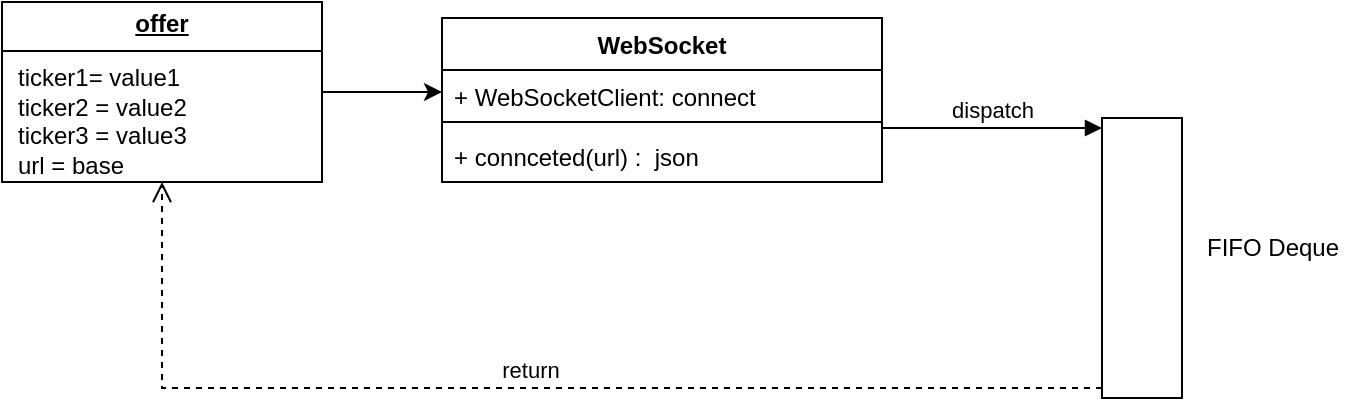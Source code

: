 <mxfile version="24.0.7" type="github">
  <diagram name="Страница — 1" id="JtM6uB0unskAzGngEs7I">
    <mxGraphModel dx="1150" dy="500" grid="1" gridSize="10" guides="1" tooltips="1" connect="1" arrows="1" fold="1" page="1" pageScale="1" pageWidth="827" pageHeight="1169" math="0" shadow="0">
      <root>
        <mxCell id="0" />
        <mxCell id="1" parent="0" />
        <mxCell id="FjcuFBx3egg0DCj6jFls-5" value="WebSocket" style="swimlane;fontStyle=1;align=center;verticalAlign=top;childLayout=stackLayout;horizontal=1;startSize=26;horizontalStack=0;resizeParent=1;resizeParentMax=0;resizeLast=0;collapsible=1;marginBottom=0;whiteSpace=wrap;html=1;" vertex="1" parent="1">
          <mxGeometry x="294" y="78" width="220" height="82" as="geometry" />
        </mxCell>
        <mxCell id="FjcuFBx3egg0DCj6jFls-6" value="+ WebSocketClient: connect" style="text;strokeColor=none;fillColor=none;align=left;verticalAlign=top;spacingLeft=4;spacingRight=4;overflow=hidden;rotatable=0;points=[[0,0.5],[1,0.5]];portConstraint=eastwest;whiteSpace=wrap;html=1;" vertex="1" parent="FjcuFBx3egg0DCj6jFls-5">
          <mxGeometry y="26" width="220" height="22" as="geometry" />
        </mxCell>
        <mxCell id="FjcuFBx3egg0DCj6jFls-7" value="" style="line;strokeWidth=1;fillColor=none;align=left;verticalAlign=middle;spacingTop=-1;spacingLeft=3;spacingRight=3;rotatable=0;labelPosition=right;points=[];portConstraint=eastwest;strokeColor=inherit;" vertex="1" parent="FjcuFBx3egg0DCj6jFls-5">
          <mxGeometry y="48" width="220" height="8" as="geometry" />
        </mxCell>
        <mxCell id="FjcuFBx3egg0DCj6jFls-8" value="+ connceted(url) :&amp;nbsp; json" style="text;strokeColor=none;fillColor=none;align=left;verticalAlign=top;spacingLeft=4;spacingRight=4;overflow=hidden;rotatable=0;points=[[0,0.5],[1,0.5]];portConstraint=eastwest;whiteSpace=wrap;html=1;" vertex="1" parent="FjcuFBx3egg0DCj6jFls-5">
          <mxGeometry y="56" width="220" height="26" as="geometry" />
        </mxCell>
        <mxCell id="FjcuFBx3egg0DCj6jFls-9" value="" style="html=1;points=[[0,0,0,0,5],[0,1,0,0,-5],[1,0,0,0,5],[1,1,0,0,-5]];perimeter=orthogonalPerimeter;outlineConnect=0;targetShapes=umlLifeline;portConstraint=eastwest;newEdgeStyle={&quot;curved&quot;:0,&quot;rounded&quot;:0};" vertex="1" parent="1">
          <mxGeometry x="624" y="128" width="40" height="140" as="geometry" />
        </mxCell>
        <mxCell id="FjcuFBx3egg0DCj6jFls-10" value="dispatch" style="html=1;verticalAlign=bottom;endArrow=block;curved=0;rounded=0;entryX=0;entryY=0;entryDx=0;entryDy=5;" edge="1" target="FjcuFBx3egg0DCj6jFls-9" parent="1">
          <mxGeometry relative="1" as="geometry">
            <mxPoint x="514" y="133" as="sourcePoint" />
          </mxGeometry>
        </mxCell>
        <mxCell id="FjcuFBx3egg0DCj6jFls-11" value="return" style="html=1;verticalAlign=bottom;endArrow=open;dashed=1;endSize=8;curved=0;rounded=0;exitX=0;exitY=1;exitDx=0;exitDy=-5;entryX=0.5;entryY=1;entryDx=0;entryDy=0;" edge="1" source="FjcuFBx3egg0DCj6jFls-9" parent="1" target="FjcuFBx3egg0DCj6jFls-13">
          <mxGeometry relative="1" as="geometry">
            <mxPoint x="524" y="263" as="targetPoint" />
            <Array as="points">
              <mxPoint x="154" y="263" />
            </Array>
          </mxGeometry>
        </mxCell>
        <mxCell id="FjcuFBx3egg0DCj6jFls-12" value="FIFO Deque" style="text;html=1;align=center;verticalAlign=middle;resizable=0;points=[];autosize=1;strokeColor=none;fillColor=none;" vertex="1" parent="1">
          <mxGeometry x="664" y="178" width="90" height="30" as="geometry" />
        </mxCell>
        <mxCell id="FjcuFBx3egg0DCj6jFls-14" style="edgeStyle=orthogonalEdgeStyle;rounded=0;orthogonalLoop=1;jettySize=auto;html=1;entryX=0;entryY=0.5;entryDx=0;entryDy=0;" edge="1" parent="1" source="FjcuFBx3egg0DCj6jFls-13" target="FjcuFBx3egg0DCj6jFls-6">
          <mxGeometry relative="1" as="geometry" />
        </mxCell>
        <mxCell id="FjcuFBx3egg0DCj6jFls-13" value="&lt;p style=&quot;margin:0px;margin-top:4px;text-align:center;text-decoration:underline;&quot;&gt;&lt;b&gt;offer&lt;/b&gt;&lt;/p&gt;&lt;hr size=&quot;1&quot; style=&quot;border-style:solid;&quot;&gt;&lt;p style=&quot;margin:0px;margin-left:8px;&quot;&gt;ticker1= value1&lt;br&gt;ticker2 = value2&lt;br&gt;ticker3 = value3&lt;/p&gt;&lt;p style=&quot;margin:0px;margin-left:8px;&quot;&gt;url = base&lt;/p&gt;" style="verticalAlign=top;align=left;overflow=fill;html=1;whiteSpace=wrap;" vertex="1" parent="1">
          <mxGeometry x="74" y="70" width="160" height="90" as="geometry" />
        </mxCell>
      </root>
    </mxGraphModel>
  </diagram>
</mxfile>
